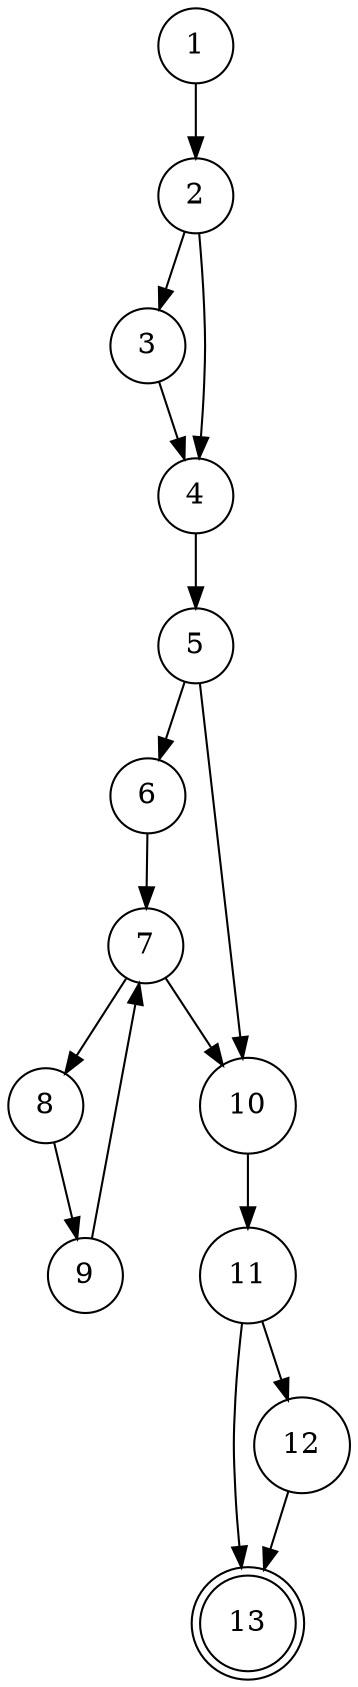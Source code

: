 digraph cfg{
node [shape = doublecircle] 13;
node [shape = circle];
/* definition of threadIdx.x at 1 */
/* definition of threadIdx.y at 1 */
/* definition of threadIdx.z at 1 */
/* definition of blockIdx.x at 1 */
/* definition of blockIdx.y at 1 */
/* definition of blockIdx.z at 1 */
/* definition of blockDim.x at 1 */
/* definition of blockDim.y at 1 */
/* definition of blockDim.z at 1 */
/* definition of gridDim.x at 1 */
/* definition of gridDim.y at 1 */
/* definition of gridDim.z at 1 */
/* definition of array at 3 */
/* definition of k at 6 */
/* definition of k at 6 */
/* definition of tempValue at 8 */
/* definition of d_c at 12 */
/* definition of d_a at 1 */
/* definition of d_b at 1 */
/* definition of d_c at 1 */
/* definition of N at 1 */
/* definition of idx at 1 */
/* definition of idy at 1 */
/* definition of pos at 1 */
/* definition of tempValue at 1 */
/* cusage of threadIdx.x at 1 */
/* cusage of blockDim.x at 1 */
/* cusage of blockIdx.x at 1 */
/* cusage of threadIdx.y at 1 */
/* cusage of blockDim.y at 1 */
/* cusage of blockIdx.y at 1 */
/* cusage of idx at 1 */
/* cusage of idy at 1 */
/* cusage of N at 1 */
/* cusage of d_b at 3 */
/* cusage of idx at 3 */
/* cusage of idx at 3 */
/* cusage of k at 9 */
/* cusage of d_a at 8 */
/* cusage of array at 8 */
/* cusage of tempValue at 8 */
/* cusage of idx at 8 */
/* cusage of N at 8 */
/* cusage of k at 8 */
/* cusage of k at 8 */
/* cusage of idx at 12 */
/* cusage of tempValue at 12 */
/* pusage of idx at 2 */
/* pusage of idx at 2 */
/* pusage of N at 2 */
/* pusage of N at 2 */
/* pusage of idx at 5 */
/* pusage of idx at 5 */
/* pusage of N at 5 */
/* pusage of N at 5 */
/* pusage of k at 7 */
/* pusage of k at 7 */
/* pusage of N at 7 */
/* pusage of N at 7 */
/* pusage of pos at 11 */
/* pusage of pos at 11 */
/* pusage of N at 11 */
/* pusage of N at 11 */
/* susage of d_a at 13 */
/* susage of d_b at 13 */
/* susage of d_c at 13 */
/* m_recv.0 of d_a at 1 */
/* m_recv.0 of d_b at 1 */
/* m_recv.0 of d_c at 1 */
/* m_recv.0 of N at 1 */
/* m_send.0 of d_a at 13 */
/* m_send.0 of d_b at 13 */
/* m_send.0 of d_c at 13 */
/* global of d_a at 0 */
/* global of d_b at 0 */
/* global of d_c at 0 */
/* global of N at 0 */
/* shared of array at 0 */
1 -> 2;
2 -> 3;
3 -> 4;
2 -> 4;
4 -> 5;
5 -> 6;
6 -> 7;
7 -> 8;
8 -> 9;
9 -> 7;
7 -> 10;
5 -> 10;
10 -> 11;
11 -> 12;
12 -> 13;
11 -> 13;
}